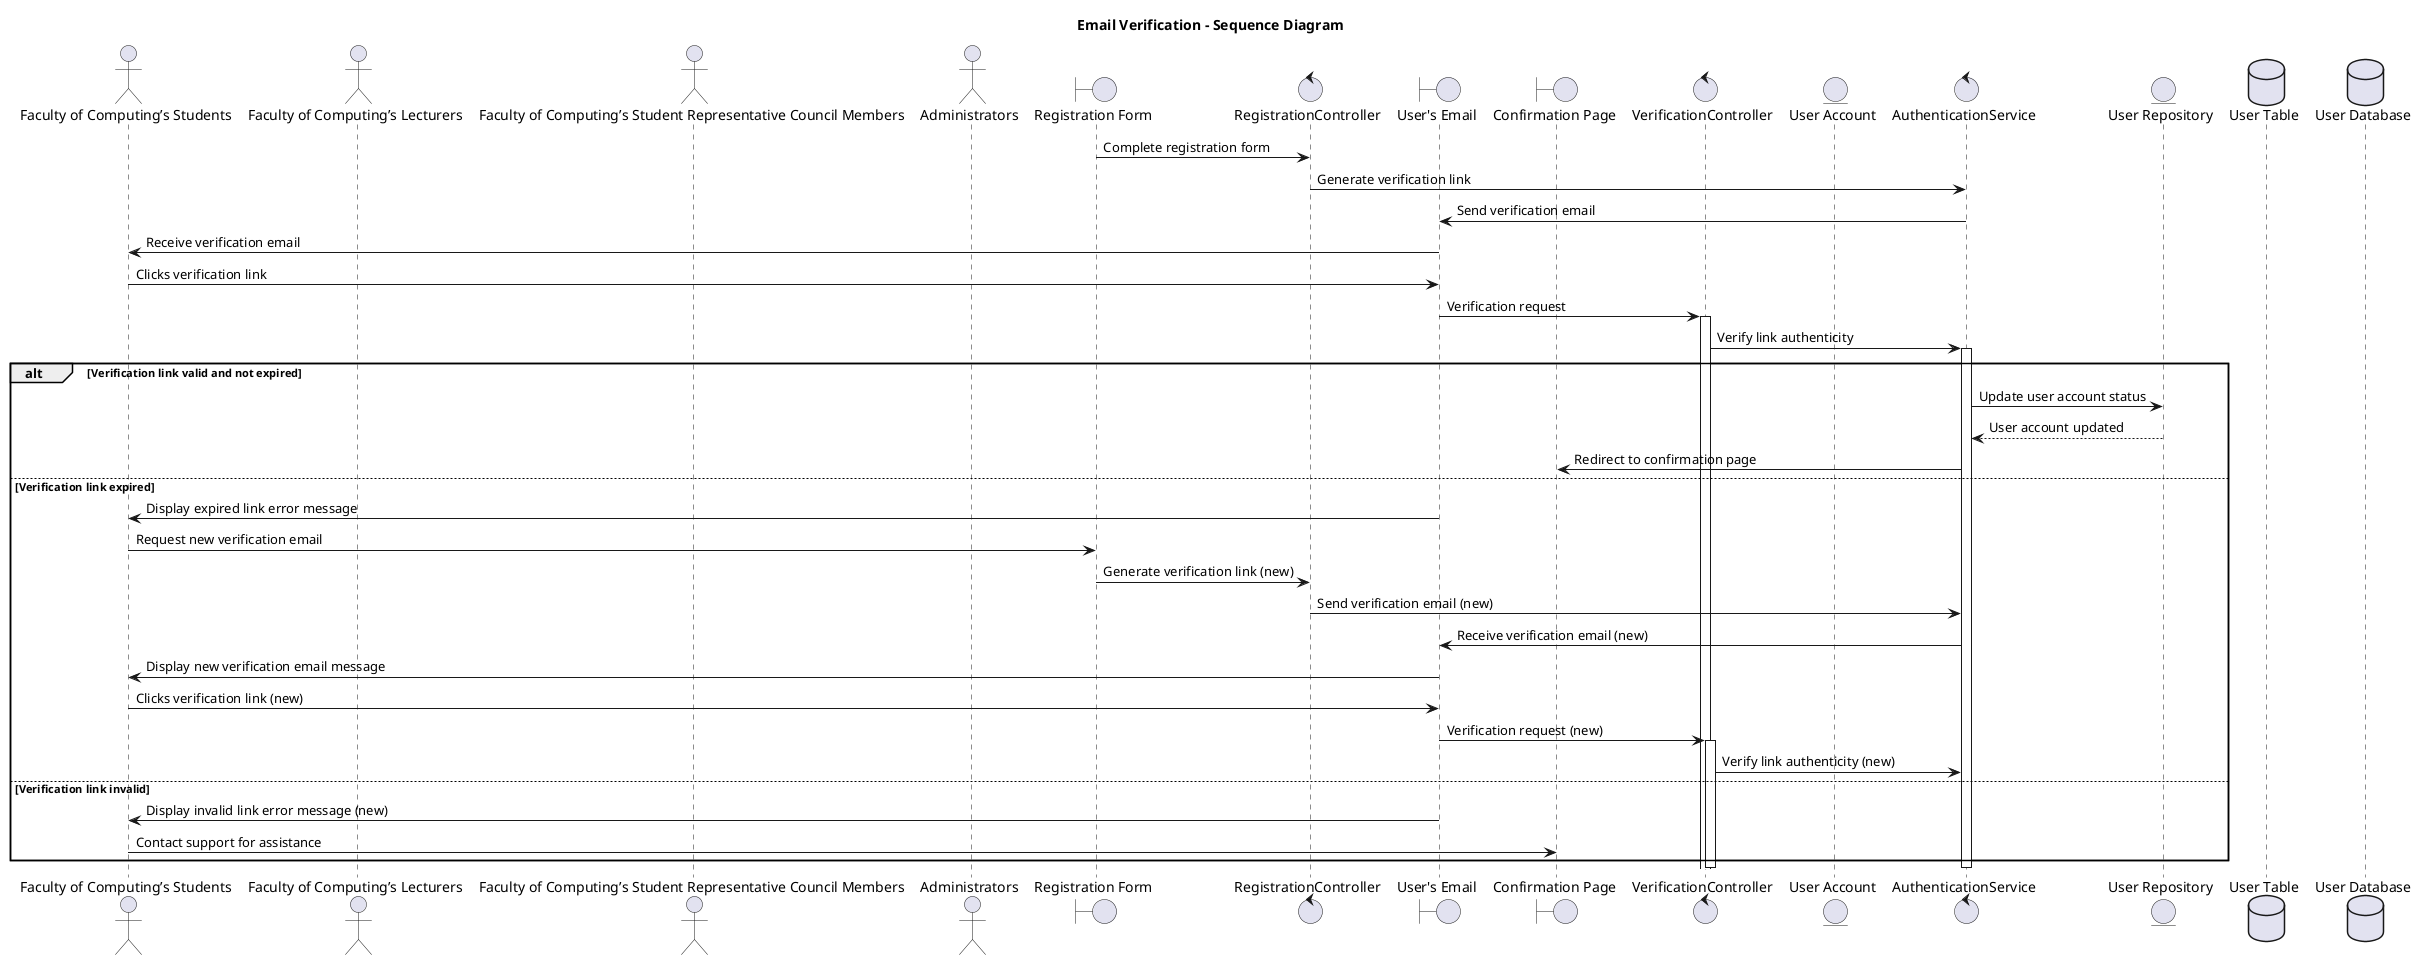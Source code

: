 @startuml
title Email Verification - Sequence Diagram

actor "Faculty of Computing’s Students" as Student
actor "Faculty of Computing’s Lecturers" as Lecturer
actor "Faculty of Computing’s Student Representative Council Members" as SRCMember
actor Administrators as Admin

boundary "Registration Form" as RegistrationForm
control "RegistrationController" as RegController
boundary "User's Email" as UserEmail
boundary "Confirmation Page" as ConfirmationPage
control "VerificationController" as VerifController
entity "User Account" as UserAccount
control "AuthenticationService" as AuthService
entity "User Repository" as UserRepository
database "User Table" as UserTable
database "User Database" as UserDatabase

RegistrationForm -> RegController: Complete registration form
RegController -> AuthService: Generate verification link
AuthService -> UserEmail: Send verification email
UserEmail -> Student: Receive verification email
Student -> UserEmail: Clicks verification link
UserEmail -> VerifController: Verification request
activate VerifController
VerifController -> AuthService: Verify link authenticity
activate AuthService
alt Verification link valid and not expired
    AuthService -> UserRepository: Update user account status
    UserRepository --> AuthService: User account updated
    AuthService -> ConfirmationPage: Redirect to confirmation page
else Verification link expired
    UserEmail -> Student: Display expired link error message
    Student -> RegistrationForm: Request new verification email
    RegistrationForm -> RegController: Generate verification link (new)
    RegController -> AuthService: Send verification email (new)
    AuthService -> UserEmail: Receive verification email (new)
    UserEmail -> Student: Display new verification email message
    Student -> UserEmail: Clicks verification link (new)
    UserEmail -> VerifController: Verification request (new)
    activate VerifController
    VerifController -> AuthService: Verify link authenticity (new)
else Verification link invalid
    UserEmail -> Student: Display invalid link error message (new)
    Student -> ConfirmationPage: Contact support for assistance
end
deactivate AuthService
deactivate VerifController
@enduml